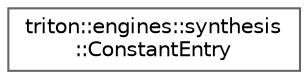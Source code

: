 digraph "Graphical Class Hierarchy"
{
 // LATEX_PDF_SIZE
  bgcolor="transparent";
  edge [fontname=Helvetica,fontsize=10,labelfontname=Helvetica,labelfontsize=10];
  node [fontname=Helvetica,fontsize=10,shape=box,height=0.2,width=0.4];
  rankdir="LR";
  Node0 [label="triton::engines::synthesis\l::ConstantEntry",height=0.2,width=0.4,color="grey40", fillcolor="white", style="filled",URL="$classtriton_1_1engines_1_1synthesis_1_1ConstantEntry.html",tooltip="Entry of the oracle table for constant synthesis."];
}
